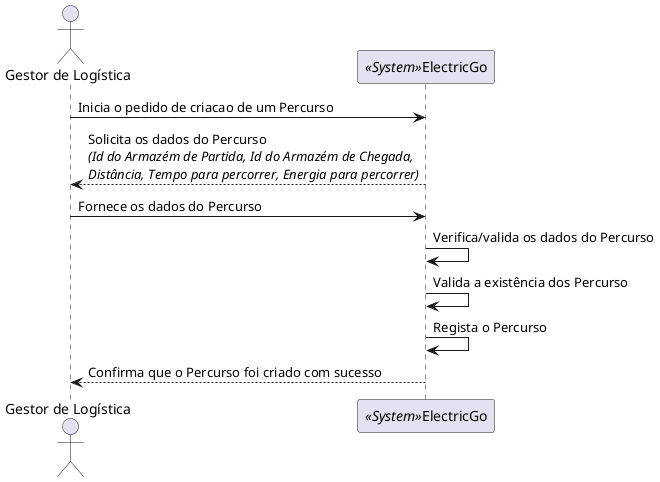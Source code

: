 @startuml
actor "Gestor de Logística" as A
participant "<i><<System>></i>ElectricGo" as S

A -> S: Inicia o pedido de criacao de um Percurso
S --> A: Solicita os dados do Percurso\n<i>(Id do Armazém de Partida, Id do Armazém de Chegada,</i>\n<i>Distância, Tempo para percorrer, Energia para percorrer)</i>

A -> S: Fornece os dados do Percurso
S -> S: Verifica/valida os dados do Percurso
S -> S: Valida a existência dos Percurso
S -> S: Regista o Percurso
S --> A: Confirma que o Percurso foi criado com sucesso

@enduml
